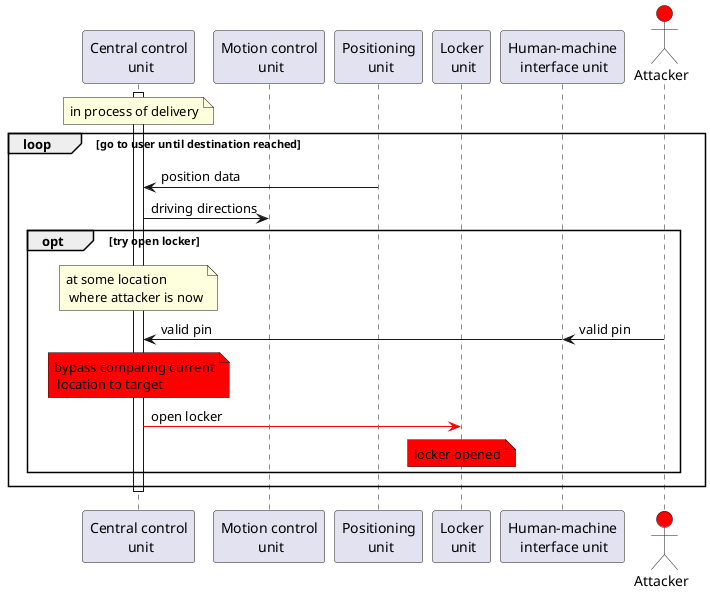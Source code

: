 @startuml
!pragma teoz true
'autonumber

participant "Central control\n unit" as CCU
participant "Motion control\n unit" as MCU
participant "Positioning\n unit" as PU
participant "Locker\n unit" as LU
participant "Human-machine\n interface unit" as HMI

actor "Attacker" as Att #red

activate CCU
note over CCU: in process of delivery

loop go to user until destination reached

PU -> CCU: position data
CCU -> MCU: driving directions

opt try open locker
note over CCU: at some location\n where attacker is now
Att -> HMI: valid pin
&HMI -> CCU: valid pin
note over CCU #red: bypass comparing current\n location to target
CCU     -[#red]> LU:      open locker
note over LU #red: locker opened
end

deactivate CCU


@enduml